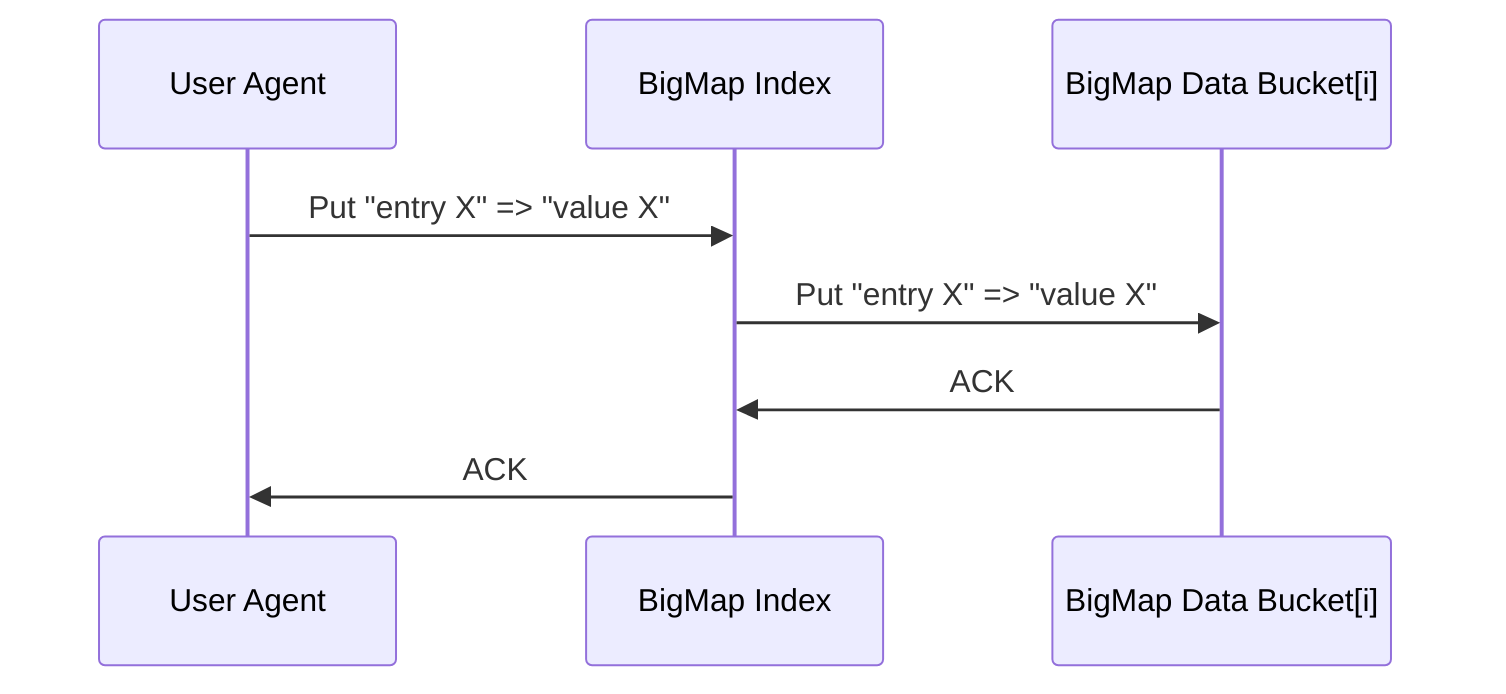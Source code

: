 sequenceDiagram
    User Agent            ->> BigMap Index:           Put "entry X" => "value X"
    BigMap Index          ->> BigMap Data Bucket[i]:  Put "entry X" => "value X"
    BigMap Data Bucket[i] ->> BigMap Index:           ACK
    BigMap Index          ->> User Agent:             ACK